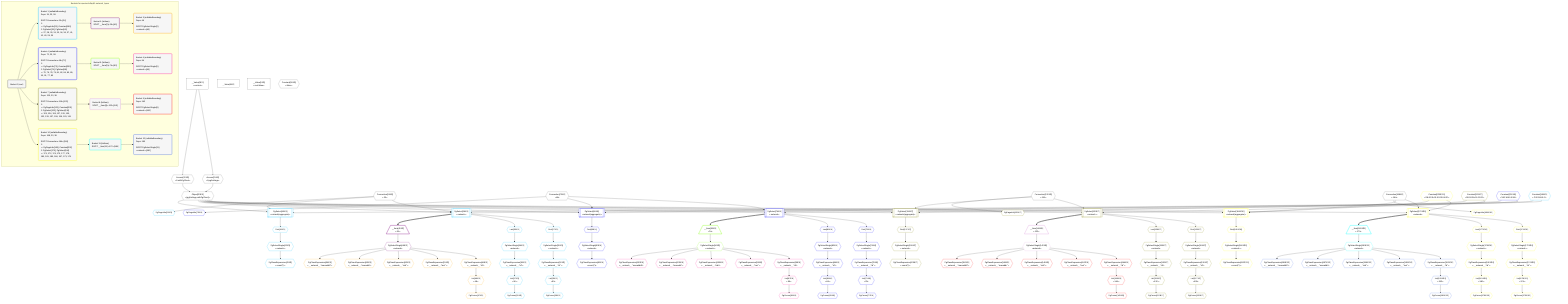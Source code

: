 %%{init: {'themeVariables': { 'fontSize': '12px'}}}%%
graph TD
    classDef path fill:#eee,stroke:#000,color:#000
    classDef plan fill:#fff,stroke-width:1px,color:#000
    classDef itemplan fill:#fff,stroke-width:2px,color:#000
    classDef unbatchedplan fill:#dff,stroke-width:1px,color:#000
    classDef sideeffectplan fill:#fcc,stroke-width:2px,color:#000
    classDef bucket fill:#f6f6f6,color:#000,stroke-width:2px,text-align:left


    %% plan dependencies
    Object23{{"Object[23∈0]<br />ᐸ{pgSettings,withPgClient}ᐳ"}}:::plan
    Access21{{"Access[21∈0]<br />ᐸ3.pgSettingsᐳ"}}:::plan
    Access22{{"Access[22∈0]<br />ᐸ3.withPgClientᐳ"}}:::plan
    Access21 & Access22 --> Object23
    __Value3["__Value[3∈0]<br />ᐸcontextᐳ"]:::plan
    __Value3 --> Access21
    __Value3 --> Access22
    __Value0["__Value[0∈0]"]:::plan
    __Value5["__Value[5∈0]<br />ᐸrootValueᐳ"]:::plan
    Connection24{{"Connection[24∈0]<br />ᐸ20ᐳ"}}:::plan
    Constant38{{"Constant[38∈0]<br />ᐸfalseᐳ"}}:::plan
    Connection72{{"Connection[72∈0]<br />ᐸ68ᐳ"}}:::plan
    Connection120{{"Connection[120∈0]<br />ᐸ116ᐳ"}}:::plan
    Connection168{{"Connection[168∈0]<br />ᐸ164ᐳ"}}:::plan
    PgSelect170[["PgSelect[170∈10]<br />ᐸnetworkᐳ"]]:::plan
    Constant202{{"Constant[202∈10]<br />ᐸ'08:00:2b:01:02:03:04:05'ᐳ"}}:::plan
    Object23 & Constant202 & Connection168 --> PgSelect170
    PgSelect184[["PgSelect[184∈10]<br />ᐸnetwork(aggregate)ᐳ"]]:::plan
    Object23 & Constant202 & Connection168 --> PgSelect184
    PgPageInfo169{{"PgPageInfo[169∈10]"}}:::plan
    Connection168 --> PgPageInfo169
    First171{{"First[171∈10]"}}:::plan
    PgSelect170 --> First171
    PgSelectSingle172{{"PgSelectSingle[172∈10]<br />ᐸnetworkᐳ"}}:::plan
    First171 --> PgSelectSingle172
    PgClassExpression174{{"PgClassExpression[174∈10]<br />ᐸ__network__.”id”ᐳ"}}:::plan
    PgSelectSingle172 --> PgClassExpression174
    List175{{"List[175∈10]<br />ᐸ174ᐳ"}}:::plan
    PgClassExpression174 --> List175
    PgCursor173{{"PgCursor[173∈10]"}}:::plan
    List175 --> PgCursor173
    Last177{{"Last[177∈10]"}}:::plan
    PgSelect170 --> Last177
    PgSelectSingle178{{"PgSelectSingle[178∈10]<br />ᐸnetworkᐳ"}}:::plan
    Last177 --> PgSelectSingle178
    PgClassExpression180{{"PgClassExpression[180∈10]<br />ᐸ__network__.”id”ᐳ"}}:::plan
    PgSelectSingle178 --> PgClassExpression180
    List181{{"List[181∈10]<br />ᐸ180ᐳ"}}:::plan
    PgClassExpression180 --> List181
    PgCursor179{{"PgCursor[179∈10]"}}:::plan
    List181 --> PgCursor179
    First185{{"First[185∈10]"}}:::plan
    PgSelect184 --> First185
    PgSelectSingle186{{"PgSelectSingle[186∈10]<br />ᐸnetworkᐳ"}}:::plan
    First185 --> PgSelectSingle186
    PgClassExpression187{{"PgClassExpression[187∈10]<br />ᐸcount(*)ᐳ"}}:::plan
    PgSelectSingle186 --> PgClassExpression187
    PgSelect122[["PgSelect[122∈7]<br />ᐸnetworkᐳ"]]:::plan
    Constant201{{"Constant[201∈7]<br />ᐸ'08:00:2b:01:02:03'ᐳ"}}:::plan
    Object23 & Constant201 & Connection120 --> PgSelect122
    PgSelect136[["PgSelect[136∈7]<br />ᐸnetwork(aggregate)ᐳ"]]:::plan
    Object23 & Constant201 & Connection120 --> PgSelect136
    PgPageInfo121{{"PgPageInfo[121∈7]"}}:::plan
    Connection120 --> PgPageInfo121
    First123{{"First[123∈7]"}}:::plan
    PgSelect122 --> First123
    PgSelectSingle124{{"PgSelectSingle[124∈7]<br />ᐸnetworkᐳ"}}:::plan
    First123 --> PgSelectSingle124
    PgClassExpression126{{"PgClassExpression[126∈7]<br />ᐸ__network__.”id”ᐳ"}}:::plan
    PgSelectSingle124 --> PgClassExpression126
    List127{{"List[127∈7]<br />ᐸ126ᐳ"}}:::plan
    PgClassExpression126 --> List127
    PgCursor125{{"PgCursor[125∈7]"}}:::plan
    List127 --> PgCursor125
    Last129{{"Last[129∈7]"}}:::plan
    PgSelect122 --> Last129
    PgSelectSingle130{{"PgSelectSingle[130∈7]<br />ᐸnetworkᐳ"}}:::plan
    Last129 --> PgSelectSingle130
    PgClassExpression132{{"PgClassExpression[132∈7]<br />ᐸ__network__.”id”ᐳ"}}:::plan
    PgSelectSingle130 --> PgClassExpression132
    List133{{"List[133∈7]<br />ᐸ132ᐳ"}}:::plan
    PgClassExpression132 --> List133
    PgCursor131{{"PgCursor[131∈7]"}}:::plan
    List133 --> PgCursor131
    First137{{"First[137∈7]"}}:::plan
    PgSelect136 --> First137
    PgSelectSingle138{{"PgSelectSingle[138∈7]<br />ᐸnetworkᐳ"}}:::plan
    First137 --> PgSelectSingle138
    PgClassExpression139{{"PgClassExpression[139∈7]<br />ᐸcount(*)ᐳ"}}:::plan
    PgSelectSingle138 --> PgClassExpression139
    PgSelect74[["PgSelect[74∈4]<br />ᐸnetworkᐳ"]]:::plan
    Constant200{{"Constant[200∈4]<br />ᐸ'192.168.0.0/16'ᐳ"}}:::plan
    Object23 & Constant200 & Connection72 --> PgSelect74
    PgSelect88[["PgSelect[88∈4]<br />ᐸnetwork(aggregate)ᐳ"]]:::plan
    Object23 & Constant200 & Connection72 --> PgSelect88
    PgPageInfo73{{"PgPageInfo[73∈4]"}}:::plan
    Connection72 --> PgPageInfo73
    First75{{"First[75∈4]"}}:::plan
    PgSelect74 --> First75
    PgSelectSingle76{{"PgSelectSingle[76∈4]<br />ᐸnetworkᐳ"}}:::plan
    First75 --> PgSelectSingle76
    PgClassExpression78{{"PgClassExpression[78∈4]<br />ᐸ__network__.”id”ᐳ"}}:::plan
    PgSelectSingle76 --> PgClassExpression78
    List79{{"List[79∈4]<br />ᐸ78ᐳ"}}:::plan
    PgClassExpression78 --> List79
    PgCursor77{{"PgCursor[77∈4]"}}:::plan
    List79 --> PgCursor77
    Last81{{"Last[81∈4]"}}:::plan
    PgSelect74 --> Last81
    PgSelectSingle82{{"PgSelectSingle[82∈4]<br />ᐸnetworkᐳ"}}:::plan
    Last81 --> PgSelectSingle82
    PgClassExpression84{{"PgClassExpression[84∈4]<br />ᐸ__network__.”id”ᐳ"}}:::plan
    PgSelectSingle82 --> PgClassExpression84
    List85{{"List[85∈4]<br />ᐸ84ᐳ"}}:::plan
    PgClassExpression84 --> List85
    PgCursor83{{"PgCursor[83∈4]"}}:::plan
    List85 --> PgCursor83
    First89{{"First[89∈4]"}}:::plan
    PgSelect88 --> First89
    PgSelectSingle90{{"PgSelectSingle[90∈4]<br />ᐸnetworkᐳ"}}:::plan
    First89 --> PgSelectSingle90
    PgClassExpression91{{"PgClassExpression[91∈4]<br />ᐸcount(*)ᐳ"}}:::plan
    PgSelectSingle90 --> PgClassExpression91
    PgSelect26[["PgSelect[26∈1]<br />ᐸnetworkᐳ"]]:::plan
    Constant199{{"Constant[199∈1]<br />ᐸ'192.168.0.0'ᐳ"}}:::plan
    Object23 & Constant199 & Connection24 --> PgSelect26
    PgSelect40[["PgSelect[40∈1]<br />ᐸnetwork(aggregate)ᐳ"]]:::plan
    Object23 & Constant199 & Connection24 --> PgSelect40
    PgPageInfo25{{"PgPageInfo[25∈1]"}}:::plan
    Connection24 --> PgPageInfo25
    First27{{"First[27∈1]"}}:::plan
    PgSelect26 --> First27
    PgSelectSingle28{{"PgSelectSingle[28∈1]<br />ᐸnetworkᐳ"}}:::plan
    First27 --> PgSelectSingle28
    PgClassExpression30{{"PgClassExpression[30∈1]<br />ᐸ__network__.”id”ᐳ"}}:::plan
    PgSelectSingle28 --> PgClassExpression30
    List31{{"List[31∈1]<br />ᐸ30ᐳ"}}:::plan
    PgClassExpression30 --> List31
    PgCursor29{{"PgCursor[29∈1]"}}:::plan
    List31 --> PgCursor29
    Last33{{"Last[33∈1]"}}:::plan
    PgSelect26 --> Last33
    PgSelectSingle34{{"PgSelectSingle[34∈1]<br />ᐸnetworkᐳ"}}:::plan
    Last33 --> PgSelectSingle34
    PgClassExpression36{{"PgClassExpression[36∈1]<br />ᐸ__network__.”id”ᐳ"}}:::plan
    PgSelectSingle34 --> PgClassExpression36
    List37{{"List[37∈1]<br />ᐸ36ᐳ"}}:::plan
    PgClassExpression36 --> List37
    PgCursor35{{"PgCursor[35∈1]"}}:::plan
    List37 --> PgCursor35
    First41{{"First[41∈1]"}}:::plan
    PgSelect40 --> First41
    PgSelectSingle42{{"PgSelectSingle[42∈1]<br />ᐸnetworkᐳ"}}:::plan
    First41 --> PgSelectSingle42
    PgClassExpression43{{"PgClassExpression[43∈1]<br />ᐸcount(*)ᐳ"}}:::plan
    PgSelectSingle42 --> PgClassExpression43
    __Item45[/"__Item[45∈2]<br />ᐸ26ᐳ"\]:::itemplan
    PgSelect26 ==> __Item45
    PgSelectSingle46{{"PgSelectSingle[46∈2]<br />ᐸnetworkᐳ"}}:::plan
    __Item45 --> PgSelectSingle46
    __Item93[/"__Item[93∈5]<br />ᐸ74ᐳ"\]:::itemplan
    PgSelect74 ==> __Item93
    PgSelectSingle94{{"PgSelectSingle[94∈5]<br />ᐸnetworkᐳ"}}:::plan
    __Item93 --> PgSelectSingle94
    __Item141[/"__Item[141∈8]<br />ᐸ122ᐳ"\]:::itemplan
    PgSelect122 ==> __Item141
    PgSelectSingle142{{"PgSelectSingle[142∈8]<br />ᐸnetworkᐳ"}}:::plan
    __Item141 --> PgSelectSingle142
    __Item189[/"__Item[189∈11]<br />ᐸ170ᐳ"\]:::itemplan
    PgSelect170 ==> __Item189
    PgSelectSingle190{{"PgSelectSingle[190∈11]<br />ᐸnetworkᐳ"}}:::plan
    __Item189 --> PgSelectSingle190
    PgClassExpression48{{"PgClassExpression[48∈3]<br />ᐸ__network__.”id”ᐳ"}}:::plan
    PgSelectSingle46 --> PgClassExpression48
    List49{{"List[49∈3]<br />ᐸ48ᐳ"}}:::plan
    PgClassExpression48 --> List49
    PgCursor47{{"PgCursor[47∈3]"}}:::plan
    List49 --> PgCursor47
    PgClassExpression51{{"PgClassExpression[51∈3]<br />ᐸ__network__.”inet”ᐳ"}}:::plan
    PgSelectSingle46 --> PgClassExpression51
    PgClassExpression52{{"PgClassExpression[52∈3]<br />ᐸ__network__.”cidr”ᐳ"}}:::plan
    PgSelectSingle46 --> PgClassExpression52
    PgClassExpression53{{"PgClassExpression[53∈3]<br />ᐸ__network__.”macaddr”ᐳ"}}:::plan
    PgSelectSingle46 --> PgClassExpression53
    PgClassExpression54{{"PgClassExpression[54∈3]<br />ᐸ__network__.”macaddr8”ᐳ"}}:::plan
    PgSelectSingle46 --> PgClassExpression54
    PgClassExpression96{{"PgClassExpression[96∈6]<br />ᐸ__network__.”id”ᐳ"}}:::plan
    PgSelectSingle94 --> PgClassExpression96
    List97{{"List[97∈6]<br />ᐸ96ᐳ"}}:::plan
    PgClassExpression96 --> List97
    PgCursor95{{"PgCursor[95∈6]"}}:::plan
    List97 --> PgCursor95
    PgClassExpression99{{"PgClassExpression[99∈6]<br />ᐸ__network__.”inet”ᐳ"}}:::plan
    PgSelectSingle94 --> PgClassExpression99
    PgClassExpression100{{"PgClassExpression[100∈6]<br />ᐸ__network__.”cidr”ᐳ"}}:::plan
    PgSelectSingle94 --> PgClassExpression100
    PgClassExpression101{{"PgClassExpression[101∈6]<br />ᐸ__network__.”macaddr”ᐳ"}}:::plan
    PgSelectSingle94 --> PgClassExpression101
    PgClassExpression102{{"PgClassExpression[102∈6]<br />ᐸ__network__.”macaddr8”ᐳ"}}:::plan
    PgSelectSingle94 --> PgClassExpression102
    PgClassExpression144{{"PgClassExpression[144∈9]<br />ᐸ__network__.”id”ᐳ"}}:::plan
    PgSelectSingle142 --> PgClassExpression144
    List145{{"List[145∈9]<br />ᐸ144ᐳ"}}:::plan
    PgClassExpression144 --> List145
    PgCursor143{{"PgCursor[143∈9]"}}:::plan
    List145 --> PgCursor143
    PgClassExpression147{{"PgClassExpression[147∈9]<br />ᐸ__network__.”inet”ᐳ"}}:::plan
    PgSelectSingle142 --> PgClassExpression147
    PgClassExpression148{{"PgClassExpression[148∈9]<br />ᐸ__network__.”cidr”ᐳ"}}:::plan
    PgSelectSingle142 --> PgClassExpression148
    PgClassExpression149{{"PgClassExpression[149∈9]<br />ᐸ__network__.”macaddr”ᐳ"}}:::plan
    PgSelectSingle142 --> PgClassExpression149
    PgClassExpression150{{"PgClassExpression[150∈9]<br />ᐸ__network__.”macaddr8”ᐳ"}}:::plan
    PgSelectSingle142 --> PgClassExpression150
    PgClassExpression192{{"PgClassExpression[192∈12]<br />ᐸ__network__.”id”ᐳ"}}:::plan
    PgSelectSingle190 --> PgClassExpression192
    List193{{"List[193∈12]<br />ᐸ192ᐳ"}}:::plan
    PgClassExpression192 --> List193
    PgCursor191{{"PgCursor[191∈12]"}}:::plan
    List193 --> PgCursor191
    PgClassExpression195{{"PgClassExpression[195∈12]<br />ᐸ__network__.”inet”ᐳ"}}:::plan
    PgSelectSingle190 --> PgClassExpression195
    PgClassExpression196{{"PgClassExpression[196∈12]<br />ᐸ__network__.”cidr”ᐳ"}}:::plan
    PgSelectSingle190 --> PgClassExpression196
    PgClassExpression197{{"PgClassExpression[197∈12]<br />ᐸ__network__.”macaddr”ᐳ"}}:::plan
    PgSelectSingle190 --> PgClassExpression197
    PgClassExpression198{{"PgClassExpression[198∈12]<br />ᐸ__network__.”macaddr8”ᐳ"}}:::plan
    PgSelectSingle190 --> PgClassExpression198

    %% define steps

    subgraph "Buckets for queries/v4/pg11.network_types"
    Bucket0("Bucket 0 (root)"):::bucket
    classDef bucket0 stroke:#696969
    class Bucket0,__Value0,__Value3,__Value5,Access21,Access22,Object23,Connection24,Constant38,Connection72,Connection120,Connection168 bucket0
    Bucket1("Bucket 1 (nullableBoundary)<br />Deps: 24, 23, 38<br /><br />ROOT Connectionᐸ20ᐳ[24]<br />1: <br />ᐳ: PgPageInfo[25], Constant[199]<br />2: PgSelect[26], PgSelect[40]<br />ᐳ: 27, 28, 30, 31, 33, 34, 36, 37, 41, 42, 43, 29, 35"):::bucket
    classDef bucket1 stroke:#00bfff
    class Bucket1,PgPageInfo25,PgSelect26,First27,PgSelectSingle28,PgCursor29,PgClassExpression30,List31,Last33,PgSelectSingle34,PgCursor35,PgClassExpression36,List37,PgSelect40,First41,PgSelectSingle42,PgClassExpression43,Constant199 bucket1
    Bucket2("Bucket 2 (listItem)<br />ROOT __Item{2}ᐸ26ᐳ[45]"):::bucket
    classDef bucket2 stroke:#7f007f
    class Bucket2,__Item45,PgSelectSingle46 bucket2
    Bucket3("Bucket 3 (nullableBoundary)<br />Deps: 46<br /><br />ROOT PgSelectSingle{2}ᐸnetworkᐳ[46]"):::bucket
    classDef bucket3 stroke:#ffa500
    class Bucket3,PgCursor47,PgClassExpression48,List49,PgClassExpression51,PgClassExpression52,PgClassExpression53,PgClassExpression54 bucket3
    Bucket4("Bucket 4 (nullableBoundary)<br />Deps: 72, 23, 38<br /><br />ROOT Connectionᐸ68ᐳ[72]<br />1: <br />ᐳ: PgPageInfo[73], Constant[200]<br />2: PgSelect[74], PgSelect[88]<br />ᐳ: 75, 76, 78, 79, 81, 82, 84, 85, 89, 90, 91, 77, 83"):::bucket
    classDef bucket4 stroke:#0000ff
    class Bucket4,PgPageInfo73,PgSelect74,First75,PgSelectSingle76,PgCursor77,PgClassExpression78,List79,Last81,PgSelectSingle82,PgCursor83,PgClassExpression84,List85,PgSelect88,First89,PgSelectSingle90,PgClassExpression91,Constant200 bucket4
    Bucket5("Bucket 5 (listItem)<br />ROOT __Item{5}ᐸ74ᐳ[93]"):::bucket
    classDef bucket5 stroke:#7fff00
    class Bucket5,__Item93,PgSelectSingle94 bucket5
    Bucket6("Bucket 6 (nullableBoundary)<br />Deps: 94<br /><br />ROOT PgSelectSingle{5}ᐸnetworkᐳ[94]"):::bucket
    classDef bucket6 stroke:#ff1493
    class Bucket6,PgCursor95,PgClassExpression96,List97,PgClassExpression99,PgClassExpression100,PgClassExpression101,PgClassExpression102 bucket6
    Bucket7("Bucket 7 (nullableBoundary)<br />Deps: 120, 23, 38<br /><br />ROOT Connectionᐸ116ᐳ[120]<br />1: <br />ᐳ: PgPageInfo[121], Constant[201]<br />2: PgSelect[122], PgSelect[136]<br />ᐳ: 123, 124, 126, 127, 129, 130, 132, 133, 137, 138, 139, 125, 131"):::bucket
    classDef bucket7 stroke:#808000
    class Bucket7,PgPageInfo121,PgSelect122,First123,PgSelectSingle124,PgCursor125,PgClassExpression126,List127,Last129,PgSelectSingle130,PgCursor131,PgClassExpression132,List133,PgSelect136,First137,PgSelectSingle138,PgClassExpression139,Constant201 bucket7
    Bucket8("Bucket 8 (listItem)<br />ROOT __Item{8}ᐸ122ᐳ[141]"):::bucket
    classDef bucket8 stroke:#dda0dd
    class Bucket8,__Item141,PgSelectSingle142 bucket8
    Bucket9("Bucket 9 (nullableBoundary)<br />Deps: 142<br /><br />ROOT PgSelectSingle{8}ᐸnetworkᐳ[142]"):::bucket
    classDef bucket9 stroke:#ff0000
    class Bucket9,PgCursor143,PgClassExpression144,List145,PgClassExpression147,PgClassExpression148,PgClassExpression149,PgClassExpression150 bucket9
    Bucket10("Bucket 10 (nullableBoundary)<br />Deps: 168, 23, 38<br /><br />ROOT Connectionᐸ164ᐳ[168]<br />1: <br />ᐳ: PgPageInfo[169], Constant[202]<br />2: PgSelect[170], PgSelect[184]<br />ᐳ: 171, 172, 174, 175, 177, 178, 180, 181, 185, 186, 187, 173, 179"):::bucket
    classDef bucket10 stroke:#ffff00
    class Bucket10,PgPageInfo169,PgSelect170,First171,PgSelectSingle172,PgCursor173,PgClassExpression174,List175,Last177,PgSelectSingle178,PgCursor179,PgClassExpression180,List181,PgSelect184,First185,PgSelectSingle186,PgClassExpression187,Constant202 bucket10
    Bucket11("Bucket 11 (listItem)<br />ROOT __Item{11}ᐸ170ᐳ[189]"):::bucket
    classDef bucket11 stroke:#00ffff
    class Bucket11,__Item189,PgSelectSingle190 bucket11
    Bucket12("Bucket 12 (nullableBoundary)<br />Deps: 190<br /><br />ROOT PgSelectSingle{11}ᐸnetworkᐳ[190]"):::bucket
    classDef bucket12 stroke:#4169e1
    class Bucket12,PgCursor191,PgClassExpression192,List193,PgClassExpression195,PgClassExpression196,PgClassExpression197,PgClassExpression198 bucket12
    Bucket0 --> Bucket1 & Bucket4 & Bucket7 & Bucket10
    Bucket1 --> Bucket2
    Bucket2 --> Bucket3
    Bucket4 --> Bucket5
    Bucket5 --> Bucket6
    Bucket7 --> Bucket8
    Bucket8 --> Bucket9
    Bucket10 --> Bucket11
    Bucket11 --> Bucket12
    end